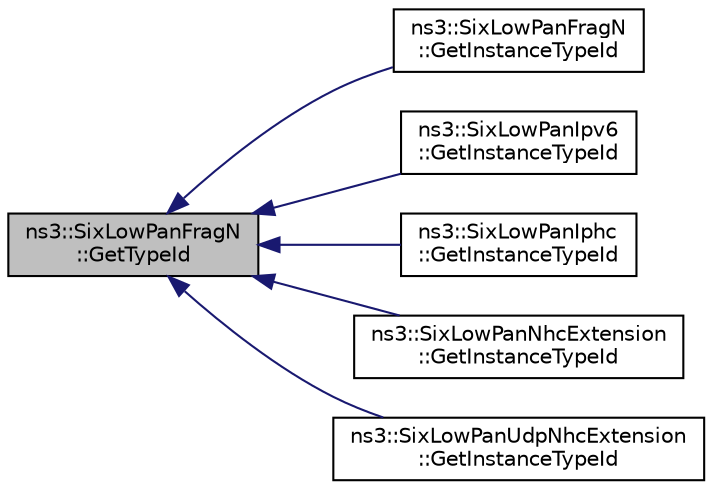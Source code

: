 digraph "ns3::SixLowPanFragN::GetTypeId"
{
  edge [fontname="Helvetica",fontsize="10",labelfontname="Helvetica",labelfontsize="10"];
  node [fontname="Helvetica",fontsize="10",shape=record];
  rankdir="LR";
  Node1 [label="ns3::SixLowPanFragN\l::GetTypeId",height=0.2,width=0.4,color="black", fillcolor="grey75", style="filled", fontcolor="black"];
  Node1 -> Node2 [dir="back",color="midnightblue",fontsize="10",style="solid"];
  Node2 [label="ns3::SixLowPanFragN\l::GetInstanceTypeId",height=0.2,width=0.4,color="black", fillcolor="white", style="filled",URL="$dc/da8/classns3_1_1SixLowPanFragN.html#a099f763e5a83ab861417d2379d91a9ff",tooltip="Return the instance type identifier. "];
  Node1 -> Node3 [dir="back",color="midnightblue",fontsize="10",style="solid"];
  Node3 [label="ns3::SixLowPanIpv6\l::GetInstanceTypeId",height=0.2,width=0.4,color="black", fillcolor="white", style="filled",URL="$d6/d60/classns3_1_1SixLowPanIpv6.html#ae02012b9137b4d9b1f6e1802f1ec8aa4",tooltip="Return the instance type identifier. "];
  Node1 -> Node4 [dir="back",color="midnightblue",fontsize="10",style="solid"];
  Node4 [label="ns3::SixLowPanIphc\l::GetInstanceTypeId",height=0.2,width=0.4,color="black", fillcolor="white", style="filled",URL="$d5/dfb/classns3_1_1SixLowPanIphc.html#a7541d7304adebf94f3b027f367230c78",tooltip="Return the instance type identifier. "];
  Node1 -> Node5 [dir="back",color="midnightblue",fontsize="10",style="solid"];
  Node5 [label="ns3::SixLowPanNhcExtension\l::GetInstanceTypeId",height=0.2,width=0.4,color="black", fillcolor="white", style="filled",URL="$d5/d62/classns3_1_1SixLowPanNhcExtension.html#a04d294cd757e931b60dabc6efa548b2e",tooltip="Return the instance type identifier. "];
  Node1 -> Node6 [dir="back",color="midnightblue",fontsize="10",style="solid"];
  Node6 [label="ns3::SixLowPanUdpNhcExtension\l::GetInstanceTypeId",height=0.2,width=0.4,color="black", fillcolor="white", style="filled",URL="$d1/def/classns3_1_1SixLowPanUdpNhcExtension.html#a233028f37132735bbd8019c5468e65c0",tooltip="Return the instance type identifier. "];
}
